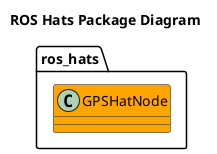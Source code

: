 @startuml
title ROS Hats Package Diagram

package ros_hats {
    class GPSHatNode #Orange
}

@enduml